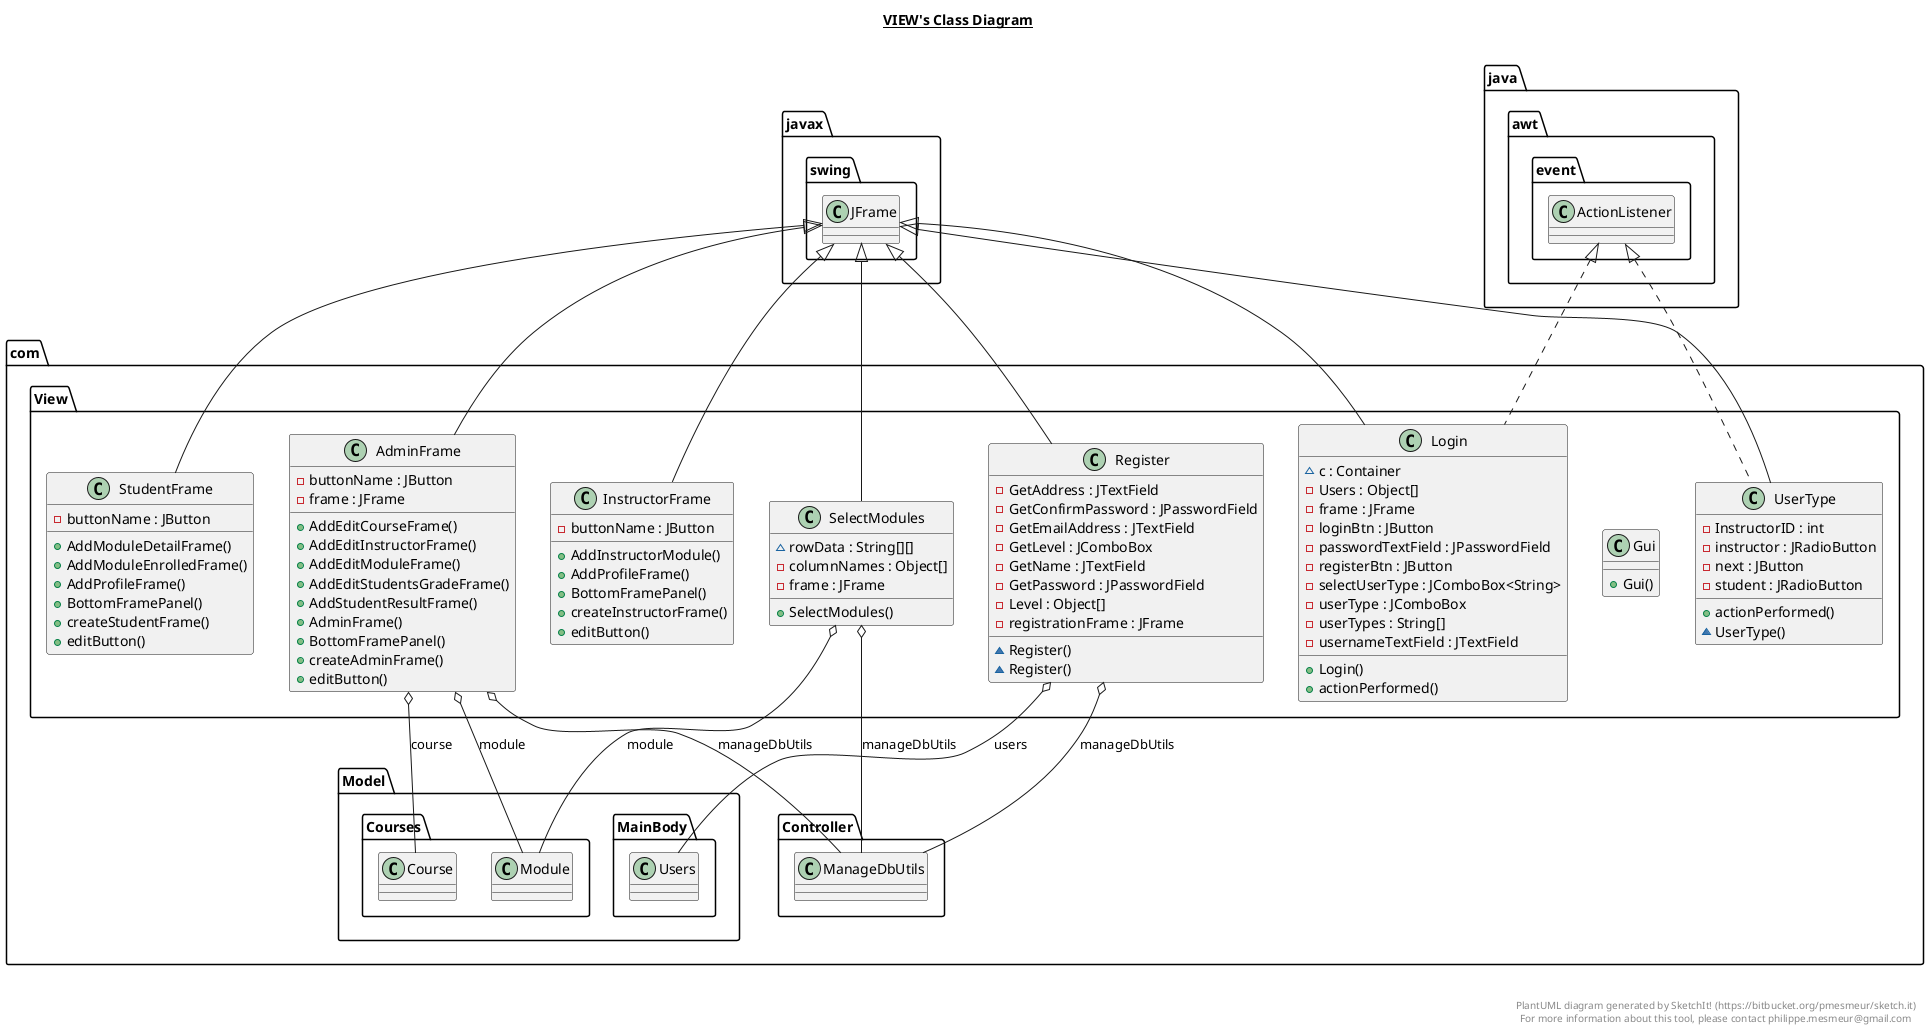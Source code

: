 @startuml

title __VIEW's Class Diagram__\n

  namespace com.View {
    class com.View.AdminFrame {
        - buttonName : JButton
        - frame : JFrame
        + AddEditCourseFrame()
        + AddEditInstructorFrame()
        + AddEditModuleFrame()
        + AddEditStudentsGradeFrame()
        + AddStudentResultFrame()
        + AdminFrame()
        + BottomFramePanel()
        + createAdminFrame()
        + editButton()
    }
  }
  

  namespace com.View {
    class com.View.Gui {
        + Gui()
    }
  }
  

  namespace com.View {
    class com.View.InstructorFrame {
        - buttonName : JButton
        + AddInstructorModule()
        + AddProfileFrame()
        + BottomFramePanel()
        + createInstructorFrame()
        + editButton()
    }
  }
  

  namespace com.View {
    class com.View.Login {
        ~ c : Container
        - Users : Object[]
        - frame : JFrame
        - loginBtn : JButton
        - passwordTextField : JPasswordField
        - registerBtn : JButton
        - selectUserType : JComboBox<String>
        - userType : JComboBox
        - userTypes : String[]
        - usernameTextField : JTextField
        + Login()
        + actionPerformed()
    }
  }
  

  namespace com.View {
    class com.View.Register {
        - GetAddress : JTextField
        - GetConfirmPassword : JPasswordField
        - GetEmailAddress : JTextField
        - GetLevel : JComboBox
        - GetName : JTextField
        - GetPassword : JPasswordField
        - Level : Object[]
        - registrationFrame : JFrame
        ~ Register()
        ~ Register()
    }
  }
  

  namespace com.View {
    class com.View.SelectModules {
        ~ rowData : String[][]
        - columnNames : Object[]
        - frame : JFrame
        + SelectModules()
    }
  }
  

  namespace com.View {
    class com.View.StudentFrame {
        - buttonName : JButton
        + AddModuleDetailFrame()
        + AddModuleEnrolledFrame()
        + AddProfileFrame()
        + BottomFramePanel()
        + createStudentFrame()
        + editButton()
    }
  }
  

  namespace com.View {
    class com.View.UserType {
        - InstructorID : int
        - instructor : JRadioButton
        - next : JButton
        - student : JRadioButton
        + actionPerformed()
        ~ UserType()
    }
  }
  

  com.View.AdminFrame -up-|> javax.swing.JFrame
  com.View.AdminFrame o-- com.Model.Courses.Course : course
  com.View.AdminFrame o-- com.Controller.ManageDbUtils : manageDbUtils
  com.View.AdminFrame o-- com.Model.Courses.Module : module
  com.View.InstructorFrame -up-|> javax.swing.JFrame
  com.View.Login .up.|> java.awt.event.ActionListener
  com.View.Login -up-|> javax.swing.JFrame
  com.View.Register -up-|> javax.swing.JFrame
  com.View.Register o-- com.Controller.ManageDbUtils : manageDbUtils
  com.View.Register o-- com.Model.MainBody.Users : users
  com.View.SelectModules -up-|> javax.swing.JFrame
  com.View.SelectModules o-- com.Controller.ManageDbUtils : manageDbUtils
  com.View.SelectModules o-- com.Model.Courses.Module : module
  com.View.StudentFrame -up-|> javax.swing.JFrame
  com.View.UserType .up.|> java.awt.event.ActionListener
  com.View.UserType -up-|> javax.swing.JFrame


right footer


PlantUML diagram generated by SketchIt! (https://bitbucket.org/pmesmeur/sketch.it)
For more information about this tool, please contact philippe.mesmeur@gmail.com
endfooter

@enduml
